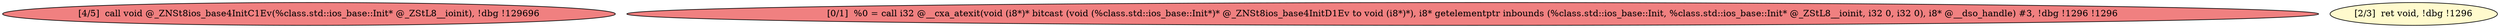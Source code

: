 
digraph G {


node5 [fillcolor=lightcoral,label="[4/5]  call void @_ZNSt8ios_base4InitC1Ev(%class.std::ios_base::Init* @_ZStL8__ioinit), !dbg !129696",shape=ellipse,style=filled ]
node3 [fillcolor=lightcoral,label="[0/1]  %0 = call i32 @__cxa_atexit(void (i8*)* bitcast (void (%class.std::ios_base::Init*)* @_ZNSt8ios_base4InitD1Ev to void (i8*)*), i8* getelementptr inbounds (%class.std::ios_base::Init, %class.std::ios_base::Init* @_ZStL8__ioinit, i32 0, i32 0), i8* @__dso_handle) #3, !dbg !1296 !1296",shape=ellipse,style=filled ]
node4 [fillcolor=lemonchiffon,label="[2/3]  ret void, !dbg !1296",shape=ellipse,style=filled ]



}
